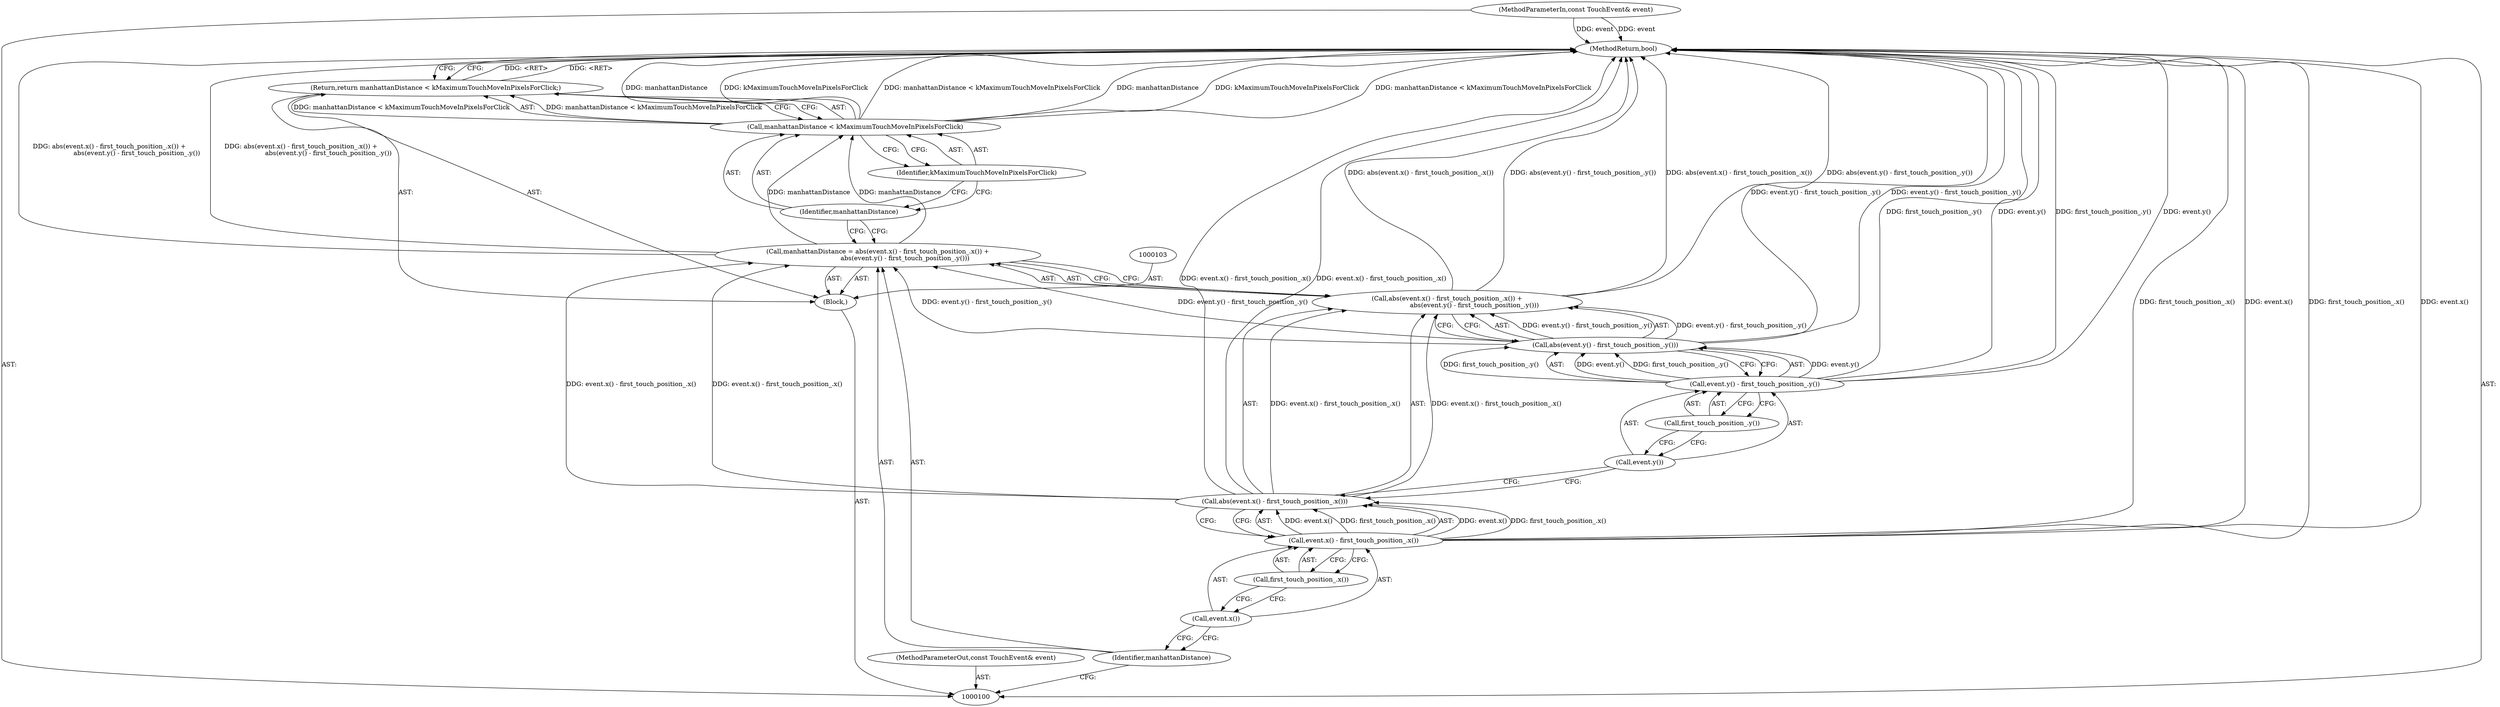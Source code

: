 digraph "1_Chrome_b8573aa643b03a59f4e2c99c72d3511a11cfb0b6_2" {
"1000119" [label="(MethodReturn,bool)"];
"1000101" [label="(MethodParameterIn,const TouchEvent& event)"];
"1000162" [label="(MethodParameterOut,const TouchEvent& event)"];
"1000102" [label="(Block,)"];
"1000106" [label="(Call,abs(event.x() - first_touch_position_.x()) +\n                           abs(event.y() - first_touch_position_.y()))"];
"1000107" [label="(Call,abs(event.x() - first_touch_position_.x()))"];
"1000108" [label="(Call,event.x() - first_touch_position_.x())"];
"1000109" [label="(Call,event.x())"];
"1000110" [label="(Call,first_touch_position_.x())"];
"1000104" [label="(Call,manhattanDistance = abs(event.x() - first_touch_position_.x()) +\n                           abs(event.y() - first_touch_position_.y()))"];
"1000105" [label="(Identifier,manhattanDistance)"];
"1000111" [label="(Call,abs(event.y() - first_touch_position_.y()))"];
"1000112" [label="(Call,event.y() - first_touch_position_.y())"];
"1000113" [label="(Call,event.y())"];
"1000114" [label="(Call,first_touch_position_.y())"];
"1000115" [label="(Return,return manhattanDistance < kMaximumTouchMoveInPixelsForClick;)"];
"1000118" [label="(Identifier,kMaximumTouchMoveInPixelsForClick)"];
"1000116" [label="(Call,manhattanDistance < kMaximumTouchMoveInPixelsForClick)"];
"1000117" [label="(Identifier,manhattanDistance)"];
"1000119" -> "1000100"  [label="AST: "];
"1000119" -> "1000115"  [label="CFG: "];
"1000116" -> "1000119"  [label="DDG: manhattanDistance"];
"1000116" -> "1000119"  [label="DDG: kMaximumTouchMoveInPixelsForClick"];
"1000116" -> "1000119"  [label="DDG: manhattanDistance < kMaximumTouchMoveInPixelsForClick"];
"1000107" -> "1000119"  [label="DDG: event.x() - first_touch_position_.x()"];
"1000106" -> "1000119"  [label="DDG: abs(event.x() - first_touch_position_.x())"];
"1000106" -> "1000119"  [label="DDG: abs(event.y() - first_touch_position_.y())"];
"1000112" -> "1000119"  [label="DDG: first_touch_position_.y()"];
"1000112" -> "1000119"  [label="DDG: event.y()"];
"1000111" -> "1000119"  [label="DDG: event.y() - first_touch_position_.y()"];
"1000101" -> "1000119"  [label="DDG: event"];
"1000108" -> "1000119"  [label="DDG: first_touch_position_.x()"];
"1000108" -> "1000119"  [label="DDG: event.x()"];
"1000104" -> "1000119"  [label="DDG: abs(event.x() - first_touch_position_.x()) +\n                           abs(event.y() - first_touch_position_.y())"];
"1000115" -> "1000119"  [label="DDG: <RET>"];
"1000101" -> "1000100"  [label="AST: "];
"1000101" -> "1000119"  [label="DDG: event"];
"1000162" -> "1000100"  [label="AST: "];
"1000102" -> "1000100"  [label="AST: "];
"1000103" -> "1000102"  [label="AST: "];
"1000104" -> "1000102"  [label="AST: "];
"1000115" -> "1000102"  [label="AST: "];
"1000106" -> "1000104"  [label="AST: "];
"1000106" -> "1000111"  [label="CFG: "];
"1000107" -> "1000106"  [label="AST: "];
"1000111" -> "1000106"  [label="AST: "];
"1000104" -> "1000106"  [label="CFG: "];
"1000106" -> "1000119"  [label="DDG: abs(event.x() - first_touch_position_.x())"];
"1000106" -> "1000119"  [label="DDG: abs(event.y() - first_touch_position_.y())"];
"1000107" -> "1000106"  [label="DDG: event.x() - first_touch_position_.x()"];
"1000111" -> "1000106"  [label="DDG: event.y() - first_touch_position_.y()"];
"1000107" -> "1000106"  [label="AST: "];
"1000107" -> "1000108"  [label="CFG: "];
"1000108" -> "1000107"  [label="AST: "];
"1000113" -> "1000107"  [label="CFG: "];
"1000107" -> "1000119"  [label="DDG: event.x() - first_touch_position_.x()"];
"1000107" -> "1000104"  [label="DDG: event.x() - first_touch_position_.x()"];
"1000107" -> "1000106"  [label="DDG: event.x() - first_touch_position_.x()"];
"1000108" -> "1000107"  [label="DDG: event.x()"];
"1000108" -> "1000107"  [label="DDG: first_touch_position_.x()"];
"1000108" -> "1000107"  [label="AST: "];
"1000108" -> "1000110"  [label="CFG: "];
"1000109" -> "1000108"  [label="AST: "];
"1000110" -> "1000108"  [label="AST: "];
"1000107" -> "1000108"  [label="CFG: "];
"1000108" -> "1000119"  [label="DDG: first_touch_position_.x()"];
"1000108" -> "1000119"  [label="DDG: event.x()"];
"1000108" -> "1000107"  [label="DDG: event.x()"];
"1000108" -> "1000107"  [label="DDG: first_touch_position_.x()"];
"1000109" -> "1000108"  [label="AST: "];
"1000109" -> "1000105"  [label="CFG: "];
"1000110" -> "1000109"  [label="CFG: "];
"1000110" -> "1000108"  [label="AST: "];
"1000110" -> "1000109"  [label="CFG: "];
"1000108" -> "1000110"  [label="CFG: "];
"1000104" -> "1000102"  [label="AST: "];
"1000104" -> "1000106"  [label="CFG: "];
"1000105" -> "1000104"  [label="AST: "];
"1000106" -> "1000104"  [label="AST: "];
"1000117" -> "1000104"  [label="CFG: "];
"1000104" -> "1000119"  [label="DDG: abs(event.x() - first_touch_position_.x()) +\n                           abs(event.y() - first_touch_position_.y())"];
"1000107" -> "1000104"  [label="DDG: event.x() - first_touch_position_.x()"];
"1000111" -> "1000104"  [label="DDG: event.y() - first_touch_position_.y()"];
"1000104" -> "1000116"  [label="DDG: manhattanDistance"];
"1000105" -> "1000104"  [label="AST: "];
"1000105" -> "1000100"  [label="CFG: "];
"1000109" -> "1000105"  [label="CFG: "];
"1000111" -> "1000106"  [label="AST: "];
"1000111" -> "1000112"  [label="CFG: "];
"1000112" -> "1000111"  [label="AST: "];
"1000106" -> "1000111"  [label="CFG: "];
"1000111" -> "1000119"  [label="DDG: event.y() - first_touch_position_.y()"];
"1000111" -> "1000104"  [label="DDG: event.y() - first_touch_position_.y()"];
"1000111" -> "1000106"  [label="DDG: event.y() - first_touch_position_.y()"];
"1000112" -> "1000111"  [label="DDG: event.y()"];
"1000112" -> "1000111"  [label="DDG: first_touch_position_.y()"];
"1000112" -> "1000111"  [label="AST: "];
"1000112" -> "1000114"  [label="CFG: "];
"1000113" -> "1000112"  [label="AST: "];
"1000114" -> "1000112"  [label="AST: "];
"1000111" -> "1000112"  [label="CFG: "];
"1000112" -> "1000119"  [label="DDG: first_touch_position_.y()"];
"1000112" -> "1000119"  [label="DDG: event.y()"];
"1000112" -> "1000111"  [label="DDG: event.y()"];
"1000112" -> "1000111"  [label="DDG: first_touch_position_.y()"];
"1000113" -> "1000112"  [label="AST: "];
"1000113" -> "1000107"  [label="CFG: "];
"1000114" -> "1000113"  [label="CFG: "];
"1000114" -> "1000112"  [label="AST: "];
"1000114" -> "1000113"  [label="CFG: "];
"1000112" -> "1000114"  [label="CFG: "];
"1000115" -> "1000102"  [label="AST: "];
"1000115" -> "1000116"  [label="CFG: "];
"1000116" -> "1000115"  [label="AST: "];
"1000119" -> "1000115"  [label="CFG: "];
"1000115" -> "1000119"  [label="DDG: <RET>"];
"1000116" -> "1000115"  [label="DDG: manhattanDistance < kMaximumTouchMoveInPixelsForClick"];
"1000118" -> "1000116"  [label="AST: "];
"1000118" -> "1000117"  [label="CFG: "];
"1000116" -> "1000118"  [label="CFG: "];
"1000116" -> "1000115"  [label="AST: "];
"1000116" -> "1000118"  [label="CFG: "];
"1000117" -> "1000116"  [label="AST: "];
"1000118" -> "1000116"  [label="AST: "];
"1000115" -> "1000116"  [label="CFG: "];
"1000116" -> "1000119"  [label="DDG: manhattanDistance"];
"1000116" -> "1000119"  [label="DDG: kMaximumTouchMoveInPixelsForClick"];
"1000116" -> "1000119"  [label="DDG: manhattanDistance < kMaximumTouchMoveInPixelsForClick"];
"1000116" -> "1000115"  [label="DDG: manhattanDistance < kMaximumTouchMoveInPixelsForClick"];
"1000104" -> "1000116"  [label="DDG: manhattanDistance"];
"1000117" -> "1000116"  [label="AST: "];
"1000117" -> "1000104"  [label="CFG: "];
"1000118" -> "1000117"  [label="CFG: "];
}
